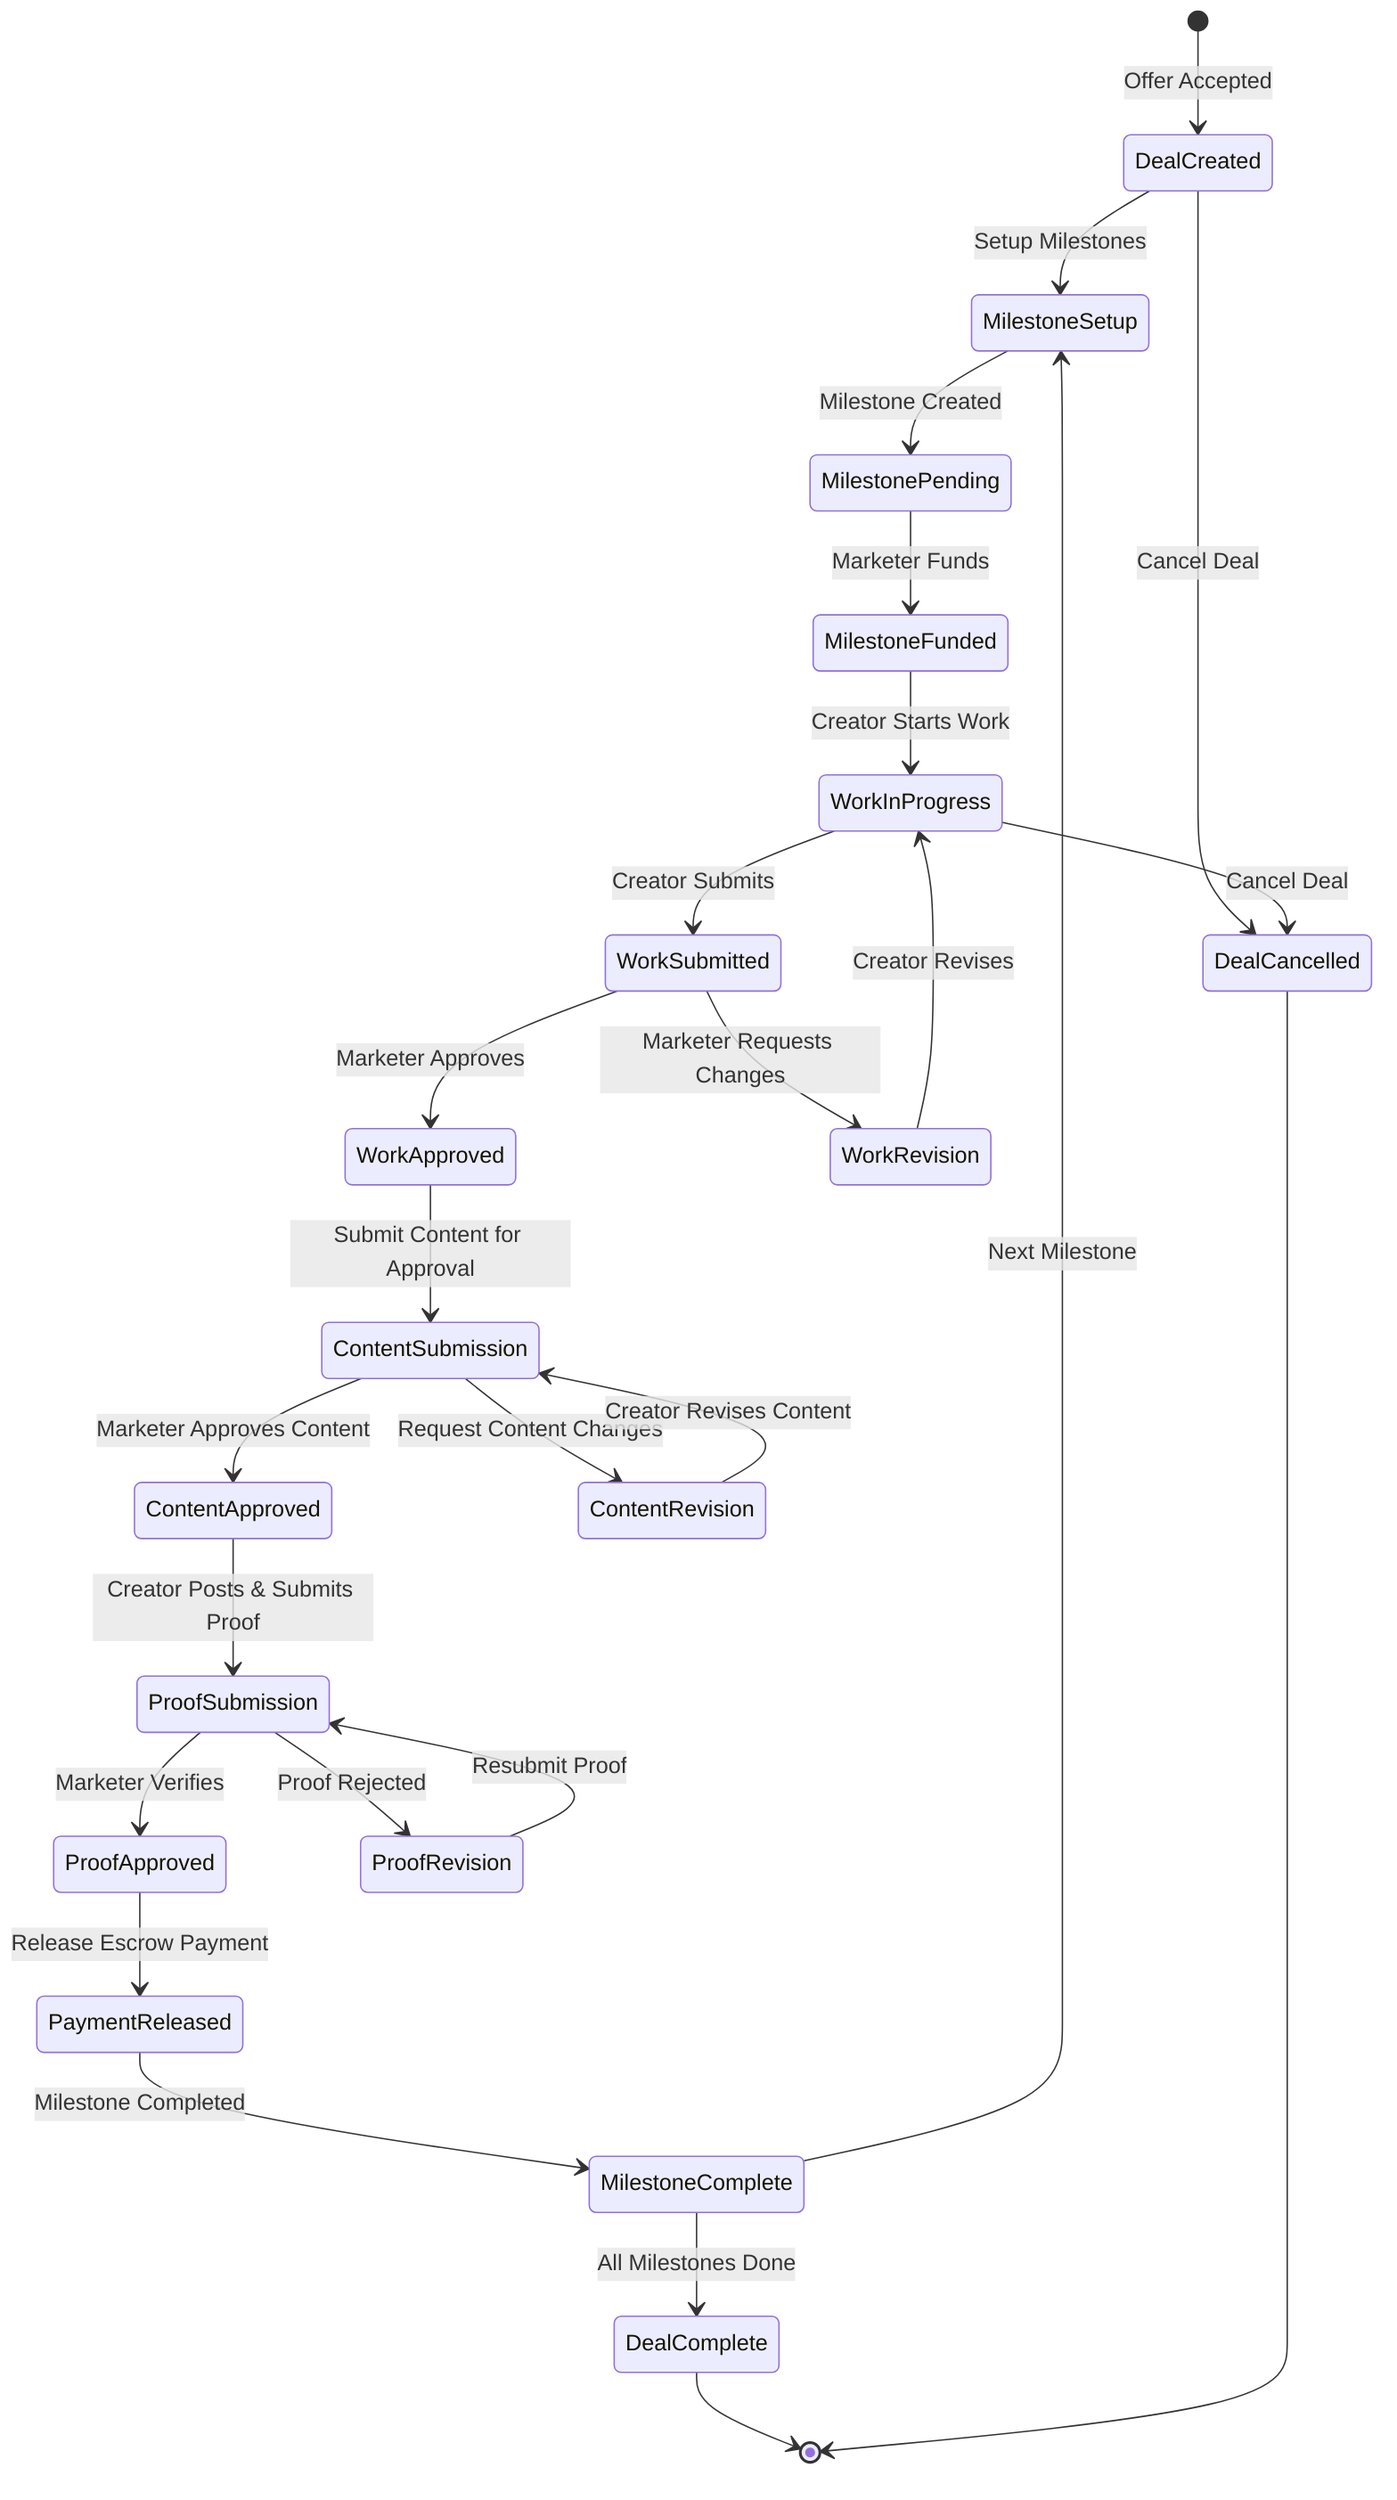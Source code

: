stateDiagram-v2
    [*] --> DealCreated : Offer Accepted
    
    DealCreated --> MilestoneSetup : Setup Milestones
    MilestoneSetup --> MilestonePending : Milestone Created
    
    MilestonePending --> MilestoneFunded : Marketer Funds
    MilestoneFunded --> WorkInProgress : Creator Starts Work
    WorkInProgress --> WorkSubmitted : Creator Submits
    
    WorkSubmitted --> WorkApproved : Marketer Approves
    WorkSubmitted --> WorkRevision : Marketer Requests Changes
    WorkRevision --> WorkInProgress : Creator Revises
    
    WorkApproved --> ContentSubmission : Submit Content for Approval
    ContentSubmission --> ContentApproved : Marketer Approves Content
    ContentSubmission --> ContentRevision : Request Content Changes
    ContentRevision --> ContentSubmission : Creator Revises Content
    
    ContentApproved --> ProofSubmission : Creator Posts & Submits Proof
    ProofSubmission --> ProofApproved : Marketer Verifies
    ProofSubmission --> ProofRevision : Proof Rejected
    ProofRevision --> ProofSubmission : Resubmit Proof
    
    ProofApproved --> PaymentReleased : Release Escrow Payment
    PaymentReleased --> MilestoneComplete : Milestone Completed
    
    MilestoneComplete --> MilestoneSetup : Next Milestone
    MilestoneComplete --> DealComplete : All Milestones Done
    
    DealCreated --> DealCancelled : Cancel Deal
    WorkInProgress --> DealCancelled : Cancel Deal
    
    DealComplete --> [*]
    DealCancelled --> [*]